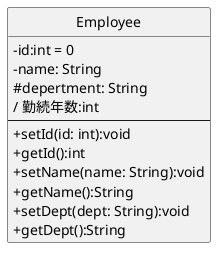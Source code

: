 @startuml
skinparam classAttributeIconSize 0
' class A <<stereotype>>{}
' class B {
'     - 属性1:int
'     - 属性2:String
' }
' class C {
'     ---
'     + 操作1():void
'     + 操作2():String
' }
' class D {
'     - 属性1:int
'     - 属性2:String
'     ---
'     + 操作1():void
'     + 操作2():String
' }
class Employee{
    - id:int = 0
    - name: String
    # depertment: String
    / 勤続年数:int
    ---
    + setId(id: int):void
    + getId():int
    + setName(name: String):void
    + getName():String
    + setDept(dept: String):void
    + getDept():String
}
hide Employee circle
@enduml
